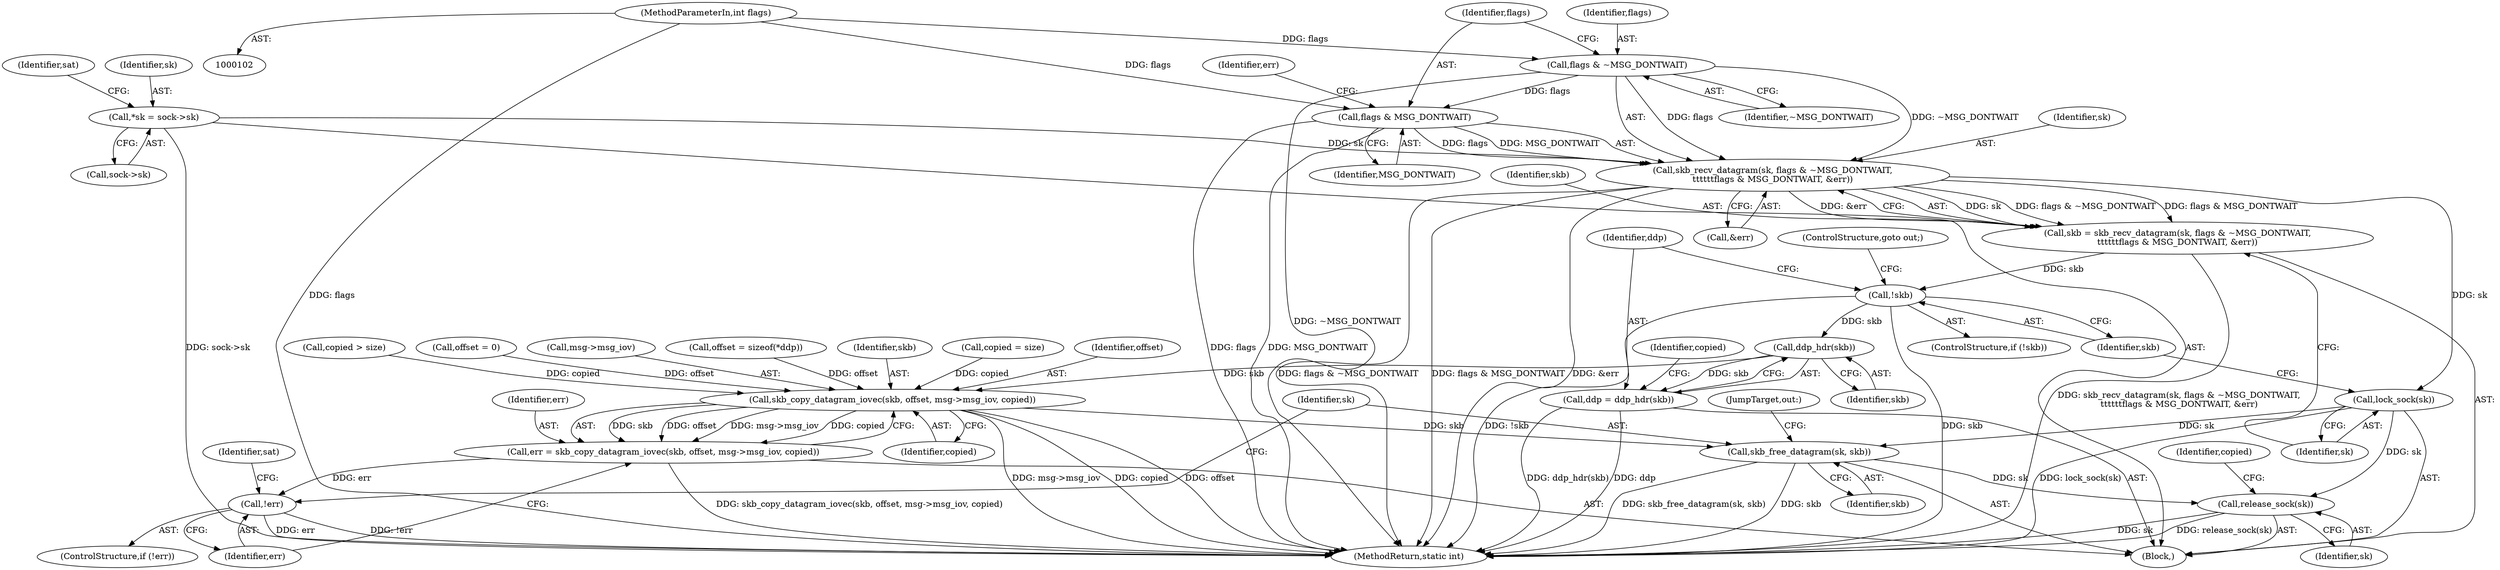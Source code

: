 digraph "0_linux_f3d3342602f8bcbf37d7c46641cb9bca7618eb1c_3@API" {
"1000139" [label="(Call,skb_recv_datagram(sk, flags & ~MSG_DONTWAIT,\n\t\t\t\t\t\tflags & MSG_DONTWAIT, &err))"];
"1000110" [label="(Call,*sk = sock->sk)"];
"1000141" [label="(Call,flags & ~MSG_DONTWAIT)"];
"1000107" [label="(MethodParameterIn,int flags)"];
"1000144" [label="(Call,flags & MSG_DONTWAIT)"];
"1000137" [label="(Call,skb = skb_recv_datagram(sk, flags & ~MSG_DONTWAIT,\n\t\t\t\t\t\tflags & MSG_DONTWAIT, &err))"];
"1000152" [label="(Call,!skb)"];
"1000157" [label="(Call,ddp_hdr(skb))"];
"1000155" [label="(Call,ddp = ddp_hdr(skb))"];
"1000197" [label="(Call,skb_copy_datagram_iovec(skb, offset, msg->msg_iov, copied))"];
"1000195" [label="(Call,err = skb_copy_datagram_iovec(skb, offset, msg->msg_iov, copied))"];
"1000205" [label="(Call,!err)"];
"1000248" [label="(Call,skb_free_datagram(sk, skb))"];
"1000252" [label="(Call,release_sock(sk))"];
"1000149" [label="(Call,lock_sock(sk))"];
"1000199" [label="(Identifier,offset)"];
"1000142" [label="(Identifier,flags)"];
"1000253" [label="(Identifier,sk)"];
"1000255" [label="(MethodReturn,static int)"];
"1000183" [label="(Call,copied > size)"];
"1000149" [label="(Call,lock_sock(sk))"];
"1000139" [label="(Call,skb_recv_datagram(sk, flags & ~MSG_DONTWAIT,\n\t\t\t\t\t\tflags & MSG_DONTWAIT, &err))"];
"1000129" [label="(Call,offset = 0)"];
"1000111" [label="(Identifier,sk)"];
"1000158" [label="(Identifier,skb)"];
"1000200" [label="(Call,msg->msg_iov)"];
"1000251" [label="(JumpTarget,out:)"];
"1000254" [label="(Identifier,copied)"];
"1000160" [label="(Identifier,copied)"];
"1000203" [label="(Identifier,copied)"];
"1000156" [label="(Identifier,ddp)"];
"1000143" [label="(Identifier,~MSG_DONTWAIT)"];
"1000157" [label="(Call,ddp_hdr(skb))"];
"1000108" [label="(Block,)"];
"1000140" [label="(Identifier,sk)"];
"1000155" [label="(Call,ddp = ddp_hdr(skb))"];
"1000144" [label="(Call,flags & MSG_DONTWAIT)"];
"1000206" [label="(Identifier,err)"];
"1000147" [label="(Call,&err)"];
"1000117" [label="(Identifier,sat)"];
"1000141" [label="(Call,flags & ~MSG_DONTWAIT)"];
"1000174" [label="(Call,offset = sizeof(*ddp))"];
"1000110" [label="(Call,*sk = sock->sk)"];
"1000150" [label="(Identifier,sk)"];
"1000252" [label="(Call,release_sock(sk))"];
"1000198" [label="(Identifier,skb)"];
"1000248" [label="(Call,skb_free_datagram(sk, skb))"];
"1000209" [label="(Identifier,sat)"];
"1000187" [label="(Call,copied = size)"];
"1000107" [label="(MethodParameterIn,int flags)"];
"1000196" [label="(Identifier,err)"];
"1000152" [label="(Call,!skb)"];
"1000138" [label="(Identifier,skb)"];
"1000204" [label="(ControlStructure,if (!err))"];
"1000205" [label="(Call,!err)"];
"1000154" [label="(ControlStructure,goto out;)"];
"1000112" [label="(Call,sock->sk)"];
"1000250" [label="(Identifier,skb)"];
"1000197" [label="(Call,skb_copy_datagram_iovec(skb, offset, msg->msg_iov, copied))"];
"1000137" [label="(Call,skb = skb_recv_datagram(sk, flags & ~MSG_DONTWAIT,\n\t\t\t\t\t\tflags & MSG_DONTWAIT, &err))"];
"1000195" [label="(Call,err = skb_copy_datagram_iovec(skb, offset, msg->msg_iov, copied))"];
"1000146" [label="(Identifier,MSG_DONTWAIT)"];
"1000148" [label="(Identifier,err)"];
"1000153" [label="(Identifier,skb)"];
"1000249" [label="(Identifier,sk)"];
"1000145" [label="(Identifier,flags)"];
"1000151" [label="(ControlStructure,if (!skb))"];
"1000139" -> "1000137"  [label="AST: "];
"1000139" -> "1000147"  [label="CFG: "];
"1000140" -> "1000139"  [label="AST: "];
"1000141" -> "1000139"  [label="AST: "];
"1000144" -> "1000139"  [label="AST: "];
"1000147" -> "1000139"  [label="AST: "];
"1000137" -> "1000139"  [label="CFG: "];
"1000139" -> "1000255"  [label="DDG: flags & ~MSG_DONTWAIT"];
"1000139" -> "1000255"  [label="DDG: flags & MSG_DONTWAIT"];
"1000139" -> "1000255"  [label="DDG: &err"];
"1000139" -> "1000137"  [label="DDG: sk"];
"1000139" -> "1000137"  [label="DDG: flags & ~MSG_DONTWAIT"];
"1000139" -> "1000137"  [label="DDG: flags & MSG_DONTWAIT"];
"1000139" -> "1000137"  [label="DDG: &err"];
"1000110" -> "1000139"  [label="DDG: sk"];
"1000141" -> "1000139"  [label="DDG: flags"];
"1000141" -> "1000139"  [label="DDG: ~MSG_DONTWAIT"];
"1000144" -> "1000139"  [label="DDG: flags"];
"1000144" -> "1000139"  [label="DDG: MSG_DONTWAIT"];
"1000139" -> "1000149"  [label="DDG: sk"];
"1000110" -> "1000108"  [label="AST: "];
"1000110" -> "1000112"  [label="CFG: "];
"1000111" -> "1000110"  [label="AST: "];
"1000112" -> "1000110"  [label="AST: "];
"1000117" -> "1000110"  [label="CFG: "];
"1000110" -> "1000255"  [label="DDG: sock->sk"];
"1000141" -> "1000143"  [label="CFG: "];
"1000142" -> "1000141"  [label="AST: "];
"1000143" -> "1000141"  [label="AST: "];
"1000145" -> "1000141"  [label="CFG: "];
"1000141" -> "1000255"  [label="DDG: ~MSG_DONTWAIT"];
"1000107" -> "1000141"  [label="DDG: flags"];
"1000141" -> "1000144"  [label="DDG: flags"];
"1000107" -> "1000102"  [label="AST: "];
"1000107" -> "1000255"  [label="DDG: flags"];
"1000107" -> "1000144"  [label="DDG: flags"];
"1000144" -> "1000146"  [label="CFG: "];
"1000145" -> "1000144"  [label="AST: "];
"1000146" -> "1000144"  [label="AST: "];
"1000148" -> "1000144"  [label="CFG: "];
"1000144" -> "1000255"  [label="DDG: flags"];
"1000144" -> "1000255"  [label="DDG: MSG_DONTWAIT"];
"1000137" -> "1000108"  [label="AST: "];
"1000138" -> "1000137"  [label="AST: "];
"1000150" -> "1000137"  [label="CFG: "];
"1000137" -> "1000255"  [label="DDG: skb_recv_datagram(sk, flags & ~MSG_DONTWAIT,\n\t\t\t\t\t\tflags & MSG_DONTWAIT, &err)"];
"1000137" -> "1000152"  [label="DDG: skb"];
"1000152" -> "1000151"  [label="AST: "];
"1000152" -> "1000153"  [label="CFG: "];
"1000153" -> "1000152"  [label="AST: "];
"1000154" -> "1000152"  [label="CFG: "];
"1000156" -> "1000152"  [label="CFG: "];
"1000152" -> "1000255"  [label="DDG: skb"];
"1000152" -> "1000255"  [label="DDG: !skb"];
"1000152" -> "1000157"  [label="DDG: skb"];
"1000157" -> "1000155"  [label="AST: "];
"1000157" -> "1000158"  [label="CFG: "];
"1000158" -> "1000157"  [label="AST: "];
"1000155" -> "1000157"  [label="CFG: "];
"1000157" -> "1000155"  [label="DDG: skb"];
"1000157" -> "1000197"  [label="DDG: skb"];
"1000155" -> "1000108"  [label="AST: "];
"1000156" -> "1000155"  [label="AST: "];
"1000160" -> "1000155"  [label="CFG: "];
"1000155" -> "1000255"  [label="DDG: ddp_hdr(skb)"];
"1000155" -> "1000255"  [label="DDG: ddp"];
"1000197" -> "1000195"  [label="AST: "];
"1000197" -> "1000203"  [label="CFG: "];
"1000198" -> "1000197"  [label="AST: "];
"1000199" -> "1000197"  [label="AST: "];
"1000200" -> "1000197"  [label="AST: "];
"1000203" -> "1000197"  [label="AST: "];
"1000195" -> "1000197"  [label="CFG: "];
"1000197" -> "1000255"  [label="DDG: msg->msg_iov"];
"1000197" -> "1000255"  [label="DDG: copied"];
"1000197" -> "1000255"  [label="DDG: offset"];
"1000197" -> "1000195"  [label="DDG: skb"];
"1000197" -> "1000195"  [label="DDG: offset"];
"1000197" -> "1000195"  [label="DDG: msg->msg_iov"];
"1000197" -> "1000195"  [label="DDG: copied"];
"1000129" -> "1000197"  [label="DDG: offset"];
"1000174" -> "1000197"  [label="DDG: offset"];
"1000187" -> "1000197"  [label="DDG: copied"];
"1000183" -> "1000197"  [label="DDG: copied"];
"1000197" -> "1000248"  [label="DDG: skb"];
"1000195" -> "1000108"  [label="AST: "];
"1000196" -> "1000195"  [label="AST: "];
"1000206" -> "1000195"  [label="CFG: "];
"1000195" -> "1000255"  [label="DDG: skb_copy_datagram_iovec(skb, offset, msg->msg_iov, copied)"];
"1000195" -> "1000205"  [label="DDG: err"];
"1000205" -> "1000204"  [label="AST: "];
"1000205" -> "1000206"  [label="CFG: "];
"1000206" -> "1000205"  [label="AST: "];
"1000209" -> "1000205"  [label="CFG: "];
"1000249" -> "1000205"  [label="CFG: "];
"1000205" -> "1000255"  [label="DDG: err"];
"1000205" -> "1000255"  [label="DDG: !err"];
"1000248" -> "1000108"  [label="AST: "];
"1000248" -> "1000250"  [label="CFG: "];
"1000249" -> "1000248"  [label="AST: "];
"1000250" -> "1000248"  [label="AST: "];
"1000251" -> "1000248"  [label="CFG: "];
"1000248" -> "1000255"  [label="DDG: skb_free_datagram(sk, skb)"];
"1000248" -> "1000255"  [label="DDG: skb"];
"1000149" -> "1000248"  [label="DDG: sk"];
"1000248" -> "1000252"  [label="DDG: sk"];
"1000252" -> "1000108"  [label="AST: "];
"1000252" -> "1000253"  [label="CFG: "];
"1000253" -> "1000252"  [label="AST: "];
"1000254" -> "1000252"  [label="CFG: "];
"1000252" -> "1000255"  [label="DDG: sk"];
"1000252" -> "1000255"  [label="DDG: release_sock(sk)"];
"1000149" -> "1000252"  [label="DDG: sk"];
"1000149" -> "1000108"  [label="AST: "];
"1000149" -> "1000150"  [label="CFG: "];
"1000150" -> "1000149"  [label="AST: "];
"1000153" -> "1000149"  [label="CFG: "];
"1000149" -> "1000255"  [label="DDG: lock_sock(sk)"];
}
